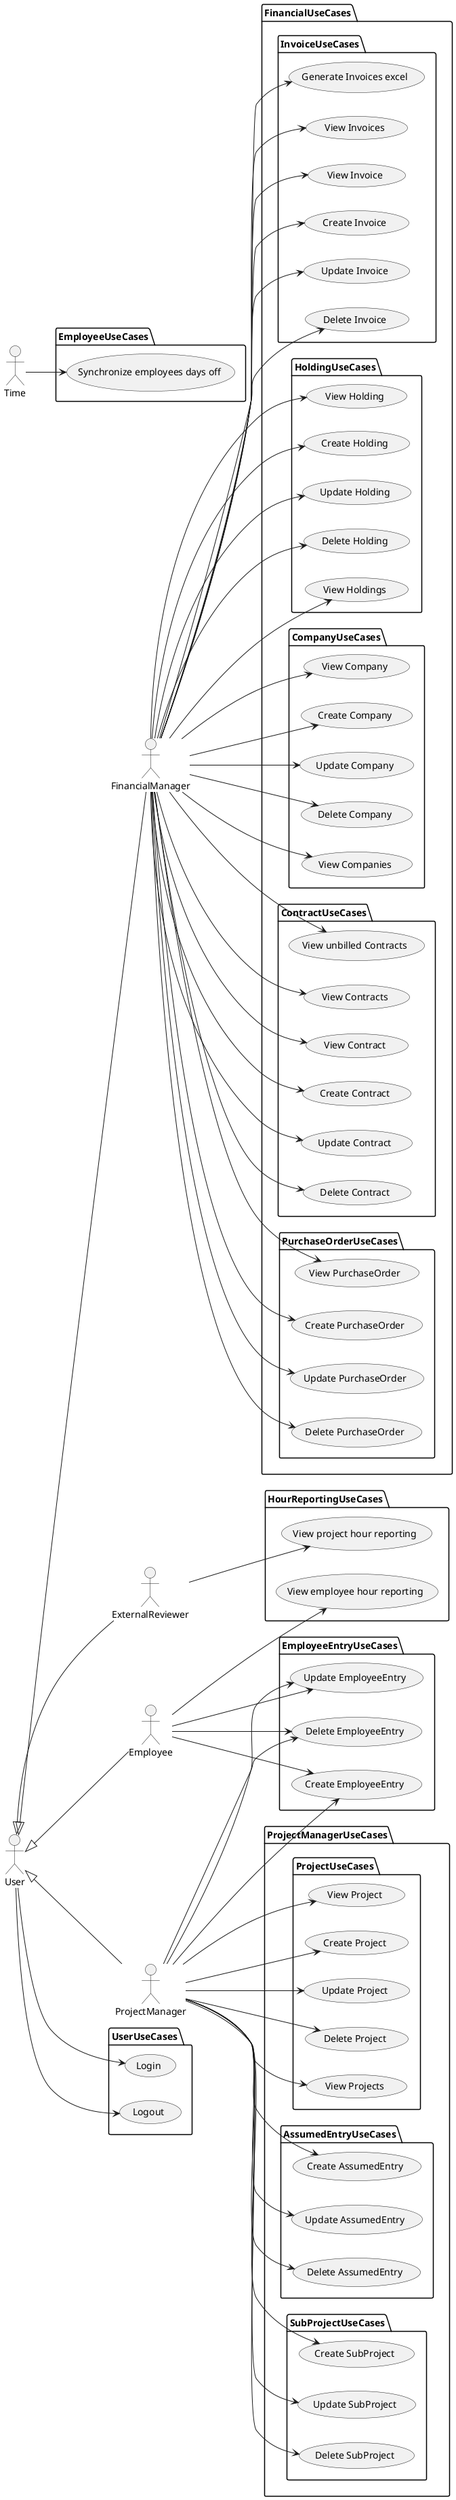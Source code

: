 @startuml
left to right direction
actor User
actor Employee
actor Time
actor FinancialManager
actor ExternalReviewer
actor ProjectManager
User <|-- Employee
User <|-- FinancialManager
User <|-- ExternalReviewer
User <|-- ProjectManager
package UserUseCases {
User --> (Login)
User --> (Logout)
}
package FinancialUseCases {
package InvoiceUseCases{
FinancialManager --> (Generate Invoices excel)
FinancialManager --> (View Invoices)
FinancialManager --> (View Invoice)
FinancialManager --> (Create Invoice)
FinancialManager --> (Update Invoice)
FinancialManager --> (Delete Invoice)
}
package HoldingUseCases{
FinancialManager --> (View Holdings)
FinancialManager --> (View Holding)
FinancialManager --> (Create Holding)
FinancialManager --> (Update Holding)
FinancialManager --> (Delete Holding)
}
package CompanyUseCases{
FinancialManager --> (View Companies)
FinancialManager --> (View Company)
FinancialManager --> (Create Company)
FinancialManager --> (Update Company)
FinancialManager --> (Delete Company)
}
package ContractUseCases{
FinancialManager --> (View unbilled Contracts)
FinancialManager --> (View Contracts)
FinancialManager --> (View Contract)
FinancialManager --> (Create Contract)
FinancialManager --> (Update Contract)
FinancialManager --> (Delete Contract)
}
package PurchaseOrderUseCases{
FinancialManager --> (View PurchaseOrder)
FinancialManager --> (Create PurchaseOrder)
FinancialManager --> (Update PurchaseOrder)
FinancialManager --> (Delete PurchaseOrder)
}
}
package ProjectManagerUseCases {
package ProjectUseCases{
ProjectManager --> (View Projects)
ProjectManager --> (View Project)
ProjectManager --> (Create Project)
ProjectManager --> (Update Project)
ProjectManager --> (Delete Project)
}
package AssumedEntryUseCases{
ProjectManager --> (Create AssumedEntry)
ProjectManager --> (Update AssumedEntry)
ProjectManager --> (Delete AssumedEntry)
}
package SubProjectUseCases{
ProjectManager --> (Create SubProject)
ProjectManager --> (Update SubProject)
ProjectManager --> (Delete SubProject)
}
}
package EmployeeEntryUseCases {
Employee --> (Create EmployeeEntry)
Employee --> (Update EmployeeEntry)
Employee --> (Delete EmployeeEntry)
ProjectManager --> (Create EmployeeEntry)
ProjectManager --> (Update EmployeeEntry)
ProjectManager --> (Delete EmployeeEntry)
}
package EmployeeUseCases {
Time --> (Synchronize employees days off)
}
package HourReportingUseCases {
ExternalReviewer --> (View project hour reporting)
Employee --> (View employee hour reporting)
}
@enduml